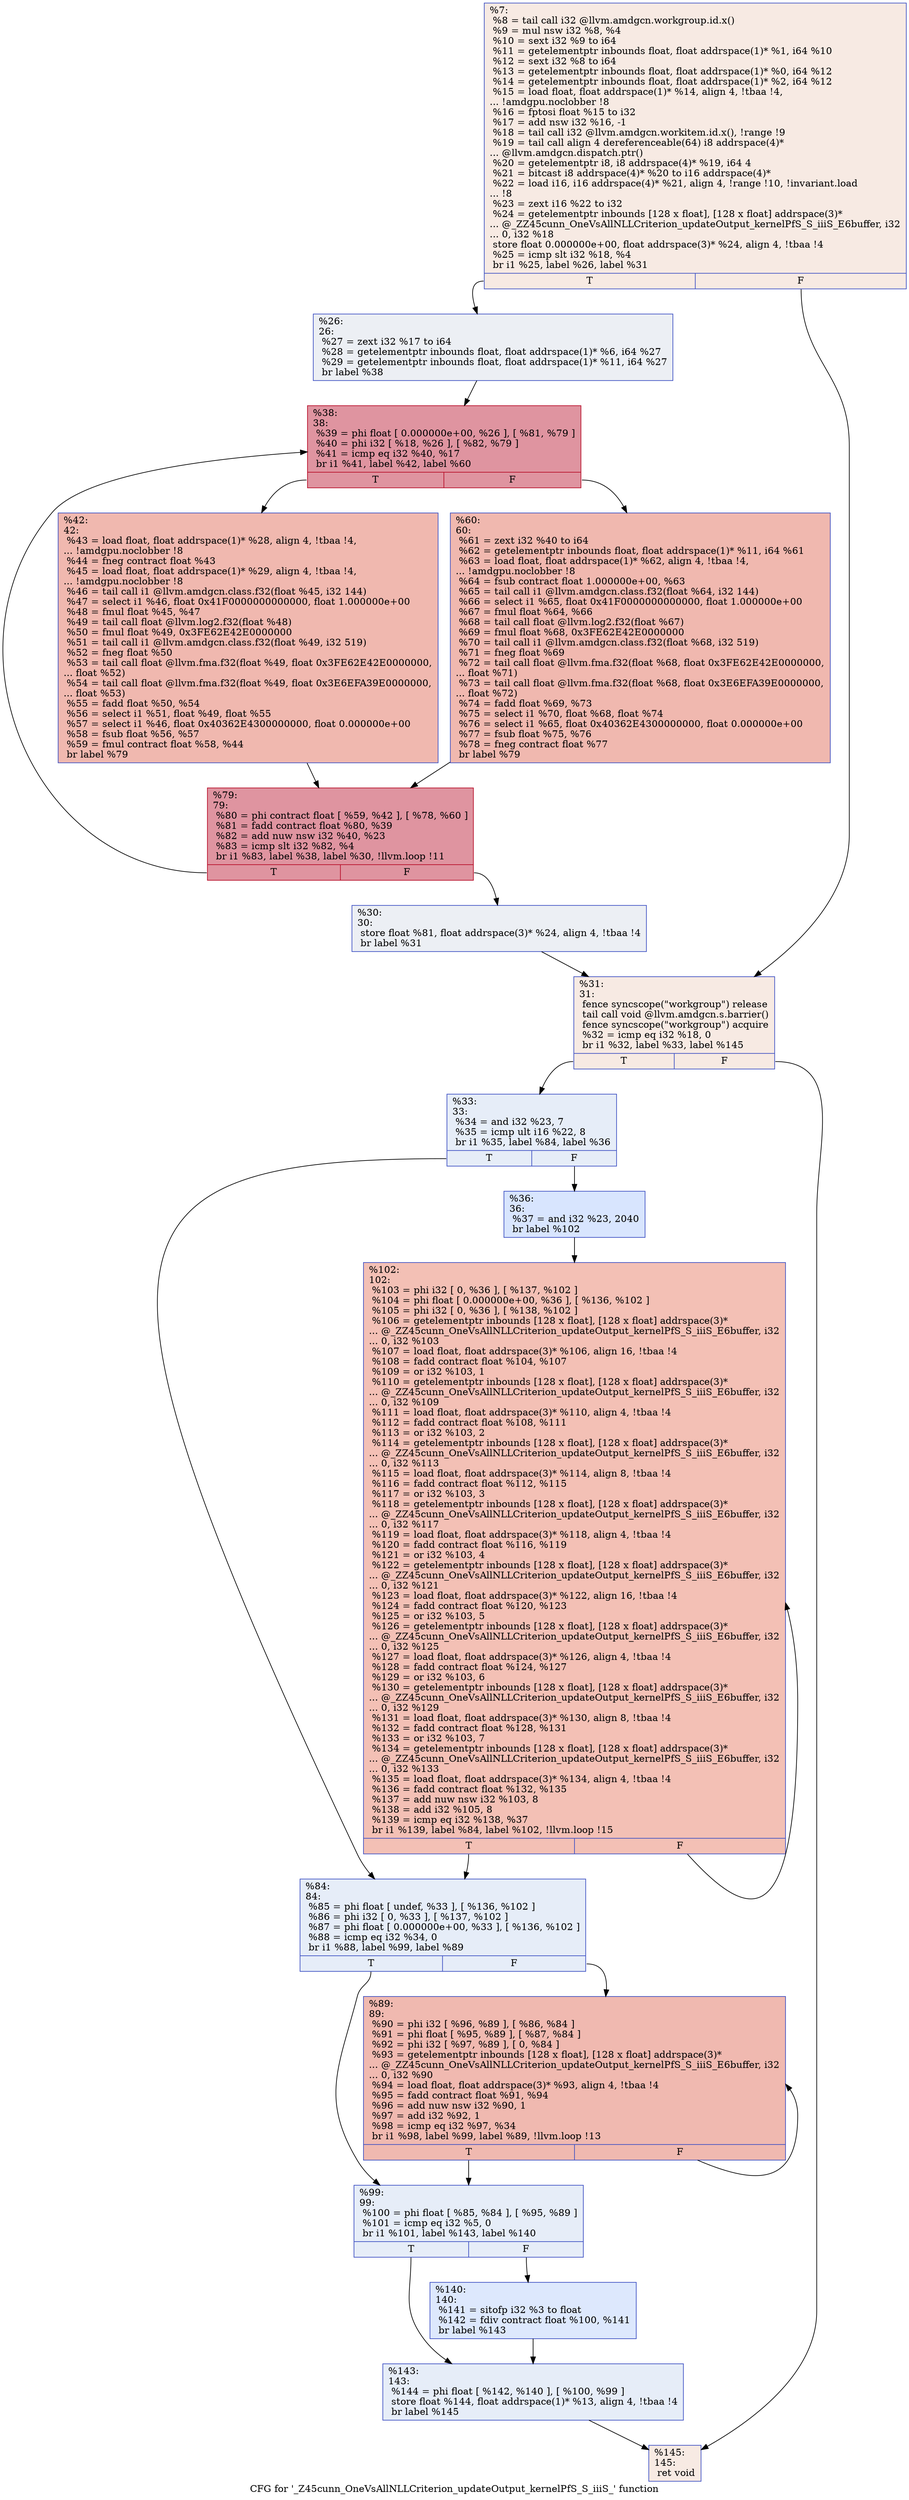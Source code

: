 digraph "CFG for '_Z45cunn_OneVsAllNLLCriterion_updateOutput_kernelPfS_S_iiiS_' function" {
	label="CFG for '_Z45cunn_OneVsAllNLLCriterion_updateOutput_kernelPfS_S_iiiS_' function";

	Node0x53c4f30 [shape=record,color="#3d50c3ff", style=filled, fillcolor="#eed0c070",label="{%7:\l  %8 = tail call i32 @llvm.amdgcn.workgroup.id.x()\l  %9 = mul nsw i32 %8, %4\l  %10 = sext i32 %9 to i64\l  %11 = getelementptr inbounds float, float addrspace(1)* %1, i64 %10\l  %12 = sext i32 %8 to i64\l  %13 = getelementptr inbounds float, float addrspace(1)* %0, i64 %12\l  %14 = getelementptr inbounds float, float addrspace(1)* %2, i64 %12\l  %15 = load float, float addrspace(1)* %14, align 4, !tbaa !4,\l... !amdgpu.noclobber !8\l  %16 = fptosi float %15 to i32\l  %17 = add nsw i32 %16, -1\l  %18 = tail call i32 @llvm.amdgcn.workitem.id.x(), !range !9\l  %19 = tail call align 4 dereferenceable(64) i8 addrspace(4)*\l... @llvm.amdgcn.dispatch.ptr()\l  %20 = getelementptr i8, i8 addrspace(4)* %19, i64 4\l  %21 = bitcast i8 addrspace(4)* %20 to i16 addrspace(4)*\l  %22 = load i16, i16 addrspace(4)* %21, align 4, !range !10, !invariant.load\l... !8\l  %23 = zext i16 %22 to i32\l  %24 = getelementptr inbounds [128 x float], [128 x float] addrspace(3)*\l... @_ZZ45cunn_OneVsAllNLLCriterion_updateOutput_kernelPfS_S_iiiS_E6buffer, i32\l... 0, i32 %18\l  store float 0.000000e+00, float addrspace(3)* %24, align 4, !tbaa !4\l  %25 = icmp slt i32 %18, %4\l  br i1 %25, label %26, label %31\l|{<s0>T|<s1>F}}"];
	Node0x53c4f30:s0 -> Node0x53c8c10;
	Node0x53c4f30:s1 -> Node0x53c8ca0;
	Node0x53c8c10 [shape=record,color="#3d50c3ff", style=filled, fillcolor="#d4dbe670",label="{%26:\l26:                                               \l  %27 = zext i32 %17 to i64\l  %28 = getelementptr inbounds float, float addrspace(1)* %6, i64 %27\l  %29 = getelementptr inbounds float, float addrspace(1)* %11, i64 %27\l  br label %38\l}"];
	Node0x53c8c10 -> Node0x53c8f90;
	Node0x53c9050 [shape=record,color="#3d50c3ff", style=filled, fillcolor="#d4dbe670",label="{%30:\l30:                                               \l  store float %81, float addrspace(3)* %24, align 4, !tbaa !4\l  br label %31\l}"];
	Node0x53c9050 -> Node0x53c8ca0;
	Node0x53c8ca0 [shape=record,color="#3d50c3ff", style=filled, fillcolor="#eed0c070",label="{%31:\l31:                                               \l  fence syncscope(\"workgroup\") release\l  tail call void @llvm.amdgcn.s.barrier()\l  fence syncscope(\"workgroup\") acquire\l  %32 = icmp eq i32 %18, 0\l  br i1 %32, label %33, label %145\l|{<s0>T|<s1>F}}"];
	Node0x53c8ca0:s0 -> Node0x53c6290;
	Node0x53c8ca0:s1 -> Node0x53c6320;
	Node0x53c6290 [shape=record,color="#3d50c3ff", style=filled, fillcolor="#c7d7f070",label="{%33:\l33:                                               \l  %34 = and i32 %23, 7\l  %35 = icmp ult i16 %22, 8\l  br i1 %35, label %84, label %36\l|{<s0>T|<s1>F}}"];
	Node0x53c6290:s0 -> Node0x53c9920;
	Node0x53c6290:s1 -> Node0x53c9970;
	Node0x53c9970 [shape=record,color="#3d50c3ff", style=filled, fillcolor="#a7c5fe70",label="{%36:\l36:                                               \l  %37 = and i32 %23, 2040\l  br label %102\l}"];
	Node0x53c9970 -> Node0x53c9b70;
	Node0x53c8f90 [shape=record,color="#b70d28ff", style=filled, fillcolor="#b70d2870",label="{%38:\l38:                                               \l  %39 = phi float [ 0.000000e+00, %26 ], [ %81, %79 ]\l  %40 = phi i32 [ %18, %26 ], [ %82, %79 ]\l  %41 = icmp eq i32 %40, %17\l  br i1 %41, label %42, label %60\l|{<s0>T|<s1>F}}"];
	Node0x53c8f90:s0 -> Node0x53c9ee0;
	Node0x53c8f90:s1 -> Node0x53c9f70;
	Node0x53c9ee0 [shape=record,color="#3d50c3ff", style=filled, fillcolor="#dc5d4a70",label="{%42:\l42:                                               \l  %43 = load float, float addrspace(1)* %28, align 4, !tbaa !4,\l... !amdgpu.noclobber !8\l  %44 = fneg contract float %43\l  %45 = load float, float addrspace(1)* %29, align 4, !tbaa !4,\l... !amdgpu.noclobber !8\l  %46 = tail call i1 @llvm.amdgcn.class.f32(float %45, i32 144)\l  %47 = select i1 %46, float 0x41F0000000000000, float 1.000000e+00\l  %48 = fmul float %45, %47\l  %49 = tail call float @llvm.log2.f32(float %48)\l  %50 = fmul float %49, 0x3FE62E42E0000000\l  %51 = tail call i1 @llvm.amdgcn.class.f32(float %49, i32 519)\l  %52 = fneg float %50\l  %53 = tail call float @llvm.fma.f32(float %49, float 0x3FE62E42E0000000,\l... float %52)\l  %54 = tail call float @llvm.fma.f32(float %49, float 0x3E6EFA39E0000000,\l... float %53)\l  %55 = fadd float %50, %54\l  %56 = select i1 %51, float %49, float %55\l  %57 = select i1 %46, float 0x40362E4300000000, float 0.000000e+00\l  %58 = fsub float %56, %57\l  %59 = fmul contract float %58, %44\l  br label %79\l}"];
	Node0x53c9ee0 -> Node0x53c9c30;
	Node0x53c9f70 [shape=record,color="#3d50c3ff", style=filled, fillcolor="#dc5d4a70",label="{%60:\l60:                                               \l  %61 = zext i32 %40 to i64\l  %62 = getelementptr inbounds float, float addrspace(1)* %11, i64 %61\l  %63 = load float, float addrspace(1)* %62, align 4, !tbaa !4,\l... !amdgpu.noclobber !8\l  %64 = fsub contract float 1.000000e+00, %63\l  %65 = tail call i1 @llvm.amdgcn.class.f32(float %64, i32 144)\l  %66 = select i1 %65, float 0x41F0000000000000, float 1.000000e+00\l  %67 = fmul float %64, %66\l  %68 = tail call float @llvm.log2.f32(float %67)\l  %69 = fmul float %68, 0x3FE62E42E0000000\l  %70 = tail call i1 @llvm.amdgcn.class.f32(float %68, i32 519)\l  %71 = fneg float %69\l  %72 = tail call float @llvm.fma.f32(float %68, float 0x3FE62E42E0000000,\l... float %71)\l  %73 = tail call float @llvm.fma.f32(float %68, float 0x3E6EFA39E0000000,\l... float %72)\l  %74 = fadd float %69, %73\l  %75 = select i1 %70, float %68, float %74\l  %76 = select i1 %65, float 0x40362E4300000000, float 0.000000e+00\l  %77 = fsub float %75, %76\l  %78 = fneg contract float %77\l  br label %79\l}"];
	Node0x53c9f70 -> Node0x53c9c30;
	Node0x53c9c30 [shape=record,color="#b70d28ff", style=filled, fillcolor="#b70d2870",label="{%79:\l79:                                               \l  %80 = phi contract float [ %59, %42 ], [ %78, %60 ]\l  %81 = fadd contract float %80, %39\l  %82 = add nuw nsw i32 %40, %23\l  %83 = icmp slt i32 %82, %4\l  br i1 %83, label %38, label %30, !llvm.loop !11\l|{<s0>T|<s1>F}}"];
	Node0x53c9c30:s0 -> Node0x53c8f90;
	Node0x53c9c30:s1 -> Node0x53c9050;
	Node0x53c9920 [shape=record,color="#3d50c3ff", style=filled, fillcolor="#c7d7f070",label="{%84:\l84:                                               \l  %85 = phi float [ undef, %33 ], [ %136, %102 ]\l  %86 = phi i32 [ 0, %33 ], [ %137, %102 ]\l  %87 = phi float [ 0.000000e+00, %33 ], [ %136, %102 ]\l  %88 = icmp eq i32 %34, 0\l  br i1 %88, label %99, label %89\l|{<s0>T|<s1>F}}"];
	Node0x53c9920:s0 -> Node0x53cc900;
	Node0x53c9920:s1 -> Node0x53cc990;
	Node0x53cc990 [shape=record,color="#3d50c3ff", style=filled, fillcolor="#de614d70",label="{%89:\l89:                                               \l  %90 = phi i32 [ %96, %89 ], [ %86, %84 ]\l  %91 = phi float [ %95, %89 ], [ %87, %84 ]\l  %92 = phi i32 [ %97, %89 ], [ 0, %84 ]\l  %93 = getelementptr inbounds [128 x float], [128 x float] addrspace(3)*\l... @_ZZ45cunn_OneVsAllNLLCriterion_updateOutput_kernelPfS_S_iiiS_E6buffer, i32\l... 0, i32 %90\l  %94 = load float, float addrspace(3)* %93, align 4, !tbaa !4\l  %95 = fadd contract float %91, %94\l  %96 = add nuw nsw i32 %90, 1\l  %97 = add i32 %92, 1\l  %98 = icmp eq i32 %97, %34\l  br i1 %98, label %99, label %89, !llvm.loop !13\l|{<s0>T|<s1>F}}"];
	Node0x53cc990:s0 -> Node0x53cc900;
	Node0x53cc990:s1 -> Node0x53cc990;
	Node0x53cc900 [shape=record,color="#3d50c3ff", style=filled, fillcolor="#c7d7f070",label="{%99:\l99:                                               \l  %100 = phi float [ %85, %84 ], [ %95, %89 ]\l  %101 = icmp eq i32 %5, 0\l  br i1 %101, label %143, label %140\l|{<s0>T|<s1>F}}"];
	Node0x53cc900:s0 -> Node0x53cd410;
	Node0x53cc900:s1 -> Node0x53cd460;
	Node0x53c9b70 [shape=record,color="#3d50c3ff", style=filled, fillcolor="#e5705870",label="{%102:\l102:                                              \l  %103 = phi i32 [ 0, %36 ], [ %137, %102 ]\l  %104 = phi float [ 0.000000e+00, %36 ], [ %136, %102 ]\l  %105 = phi i32 [ 0, %36 ], [ %138, %102 ]\l  %106 = getelementptr inbounds [128 x float], [128 x float] addrspace(3)*\l... @_ZZ45cunn_OneVsAllNLLCriterion_updateOutput_kernelPfS_S_iiiS_E6buffer, i32\l... 0, i32 %103\l  %107 = load float, float addrspace(3)* %106, align 16, !tbaa !4\l  %108 = fadd contract float %104, %107\l  %109 = or i32 %103, 1\l  %110 = getelementptr inbounds [128 x float], [128 x float] addrspace(3)*\l... @_ZZ45cunn_OneVsAllNLLCriterion_updateOutput_kernelPfS_S_iiiS_E6buffer, i32\l... 0, i32 %109\l  %111 = load float, float addrspace(3)* %110, align 4, !tbaa !4\l  %112 = fadd contract float %108, %111\l  %113 = or i32 %103, 2\l  %114 = getelementptr inbounds [128 x float], [128 x float] addrspace(3)*\l... @_ZZ45cunn_OneVsAllNLLCriterion_updateOutput_kernelPfS_S_iiiS_E6buffer, i32\l... 0, i32 %113\l  %115 = load float, float addrspace(3)* %114, align 8, !tbaa !4\l  %116 = fadd contract float %112, %115\l  %117 = or i32 %103, 3\l  %118 = getelementptr inbounds [128 x float], [128 x float] addrspace(3)*\l... @_ZZ45cunn_OneVsAllNLLCriterion_updateOutput_kernelPfS_S_iiiS_E6buffer, i32\l... 0, i32 %117\l  %119 = load float, float addrspace(3)* %118, align 4, !tbaa !4\l  %120 = fadd contract float %116, %119\l  %121 = or i32 %103, 4\l  %122 = getelementptr inbounds [128 x float], [128 x float] addrspace(3)*\l... @_ZZ45cunn_OneVsAllNLLCriterion_updateOutput_kernelPfS_S_iiiS_E6buffer, i32\l... 0, i32 %121\l  %123 = load float, float addrspace(3)* %122, align 16, !tbaa !4\l  %124 = fadd contract float %120, %123\l  %125 = or i32 %103, 5\l  %126 = getelementptr inbounds [128 x float], [128 x float] addrspace(3)*\l... @_ZZ45cunn_OneVsAllNLLCriterion_updateOutput_kernelPfS_S_iiiS_E6buffer, i32\l... 0, i32 %125\l  %127 = load float, float addrspace(3)* %126, align 4, !tbaa !4\l  %128 = fadd contract float %124, %127\l  %129 = or i32 %103, 6\l  %130 = getelementptr inbounds [128 x float], [128 x float] addrspace(3)*\l... @_ZZ45cunn_OneVsAllNLLCriterion_updateOutput_kernelPfS_S_iiiS_E6buffer, i32\l... 0, i32 %129\l  %131 = load float, float addrspace(3)* %130, align 8, !tbaa !4\l  %132 = fadd contract float %128, %131\l  %133 = or i32 %103, 7\l  %134 = getelementptr inbounds [128 x float], [128 x float] addrspace(3)*\l... @_ZZ45cunn_OneVsAllNLLCriterion_updateOutput_kernelPfS_S_iiiS_E6buffer, i32\l... 0, i32 %133\l  %135 = load float, float addrspace(3)* %134, align 4, !tbaa !4\l  %136 = fadd contract float %132, %135\l  %137 = add nuw nsw i32 %103, 8\l  %138 = add i32 %105, 8\l  %139 = icmp eq i32 %138, %37\l  br i1 %139, label %84, label %102, !llvm.loop !15\l|{<s0>T|<s1>F}}"];
	Node0x53c9b70:s0 -> Node0x53c9920;
	Node0x53c9b70:s1 -> Node0x53c9b70;
	Node0x53cd460 [shape=record,color="#3d50c3ff", style=filled, fillcolor="#b2ccfb70",label="{%140:\l140:                                              \l  %141 = sitofp i32 %3 to float\l  %142 = fdiv contract float %100, %141\l  br label %143\l}"];
	Node0x53cd460 -> Node0x53cd410;
	Node0x53cd410 [shape=record,color="#3d50c3ff", style=filled, fillcolor="#c7d7f070",label="{%143:\l143:                                              \l  %144 = phi float [ %142, %140 ], [ %100, %99 ]\l  store float %144, float addrspace(1)* %13, align 4, !tbaa !4\l  br label %145\l}"];
	Node0x53cd410 -> Node0x53c6320;
	Node0x53c6320 [shape=record,color="#3d50c3ff", style=filled, fillcolor="#eed0c070",label="{%145:\l145:                                              \l  ret void\l}"];
}
